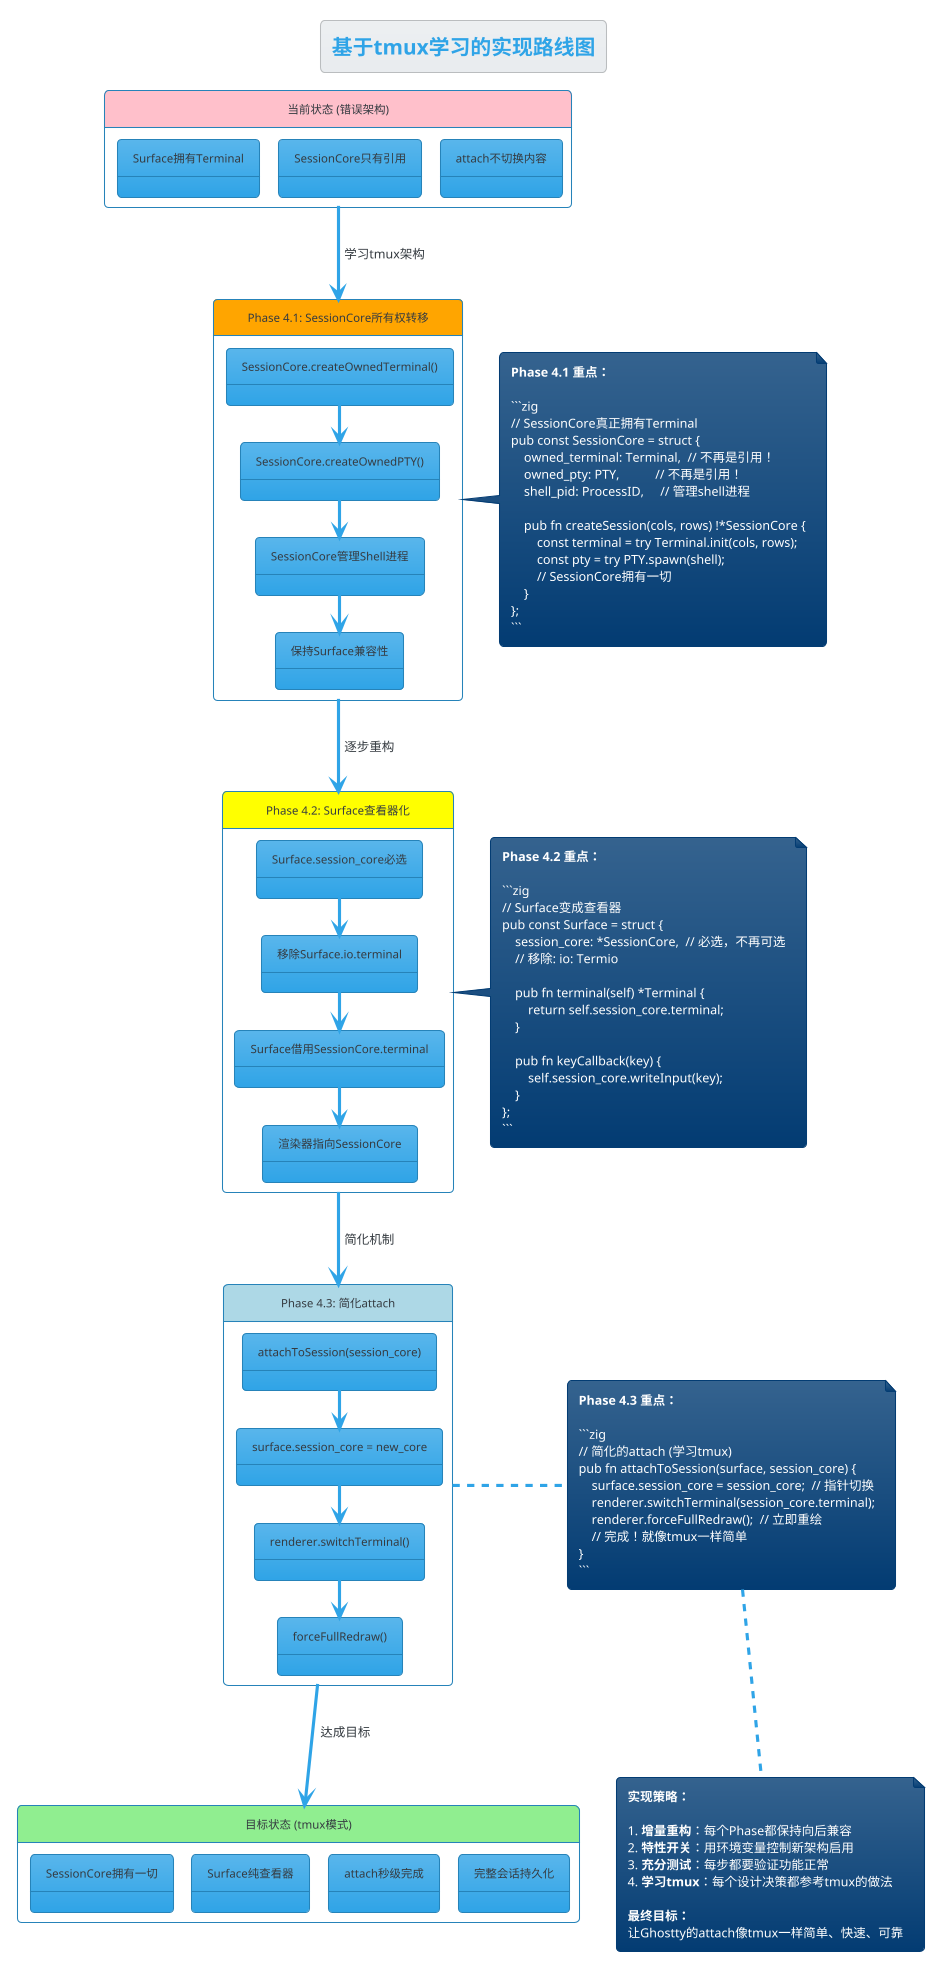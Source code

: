 @startuml implementation-roadmap
!theme cerulean
title 基于tmux学习的实现路线图

state "当前状态 (错误架构)" as Current #Pink {
    state "Surface拥有Terminal" as C1
    state "SessionCore只有引用" as C2
    state "attach不切换内容" as C3
}

state "Phase 4.1: SessionCore所有权转移" as P41 #Orange {
    state "SessionCore.createOwnedTerminal()" as P41_1
    state "SessionCore.createOwnedPTY()" as P41_2
    state "SessionCore管理Shell进程" as P41_3
    state "保持Surface兼容性" as P41_4
    P41_1 --> P41_2
    P41_2 --> P41_3
    P41_3 --> P41_4
}

state "Phase 4.2: Surface查看器化" as P42 #Yellow {
    state "Surface.session_core必选" as P42_1
    state "移除Surface.io.terminal" as P42_2
    state "Surface借用SessionCore.terminal" as P42_3
    state "渲染器指向SessionCore" as P42_4
    P42_1 --> P42_2
    P42_2 --> P42_3
    P42_3 --> P42_4
}

state "Phase 4.3: 简化attach" as P43 #LightBlue {
    state "attachToSession(session_core)" as P43_1
    state "surface.session_core = new_core" as P43_2
    state "renderer.switchTerminal()" as P43_3
    state "forceFullRedraw()" as P43_4
    P43_1 --> P43_2
    P43_2 --> P43_3
    P43_3 --> P43_4
}

state "目标状态 (tmux模式)" as Target #LightGreen {
    state "SessionCore拥有一切" as T1
    state "Surface纯查看器" as T2
    state "attach秒级完成" as T3
    state "完整会话持久化" as T4
}

Current --> P41: 学习tmux架构
P41 --> P42: 逐步重构
P42 --> P43: 简化机制
P43 --> Target: 达成目标

note right of P41
  **Phase 4.1 重点：**
  
  ```zig
  // SessionCore真正拥有Terminal
  pub const SessionCore = struct {
      owned_terminal: Terminal,  // 不再是引用！
      owned_pty: PTY,           // 不再是引用！
      shell_pid: ProcessID,     // 管理shell进程
      
      pub fn createSession(cols, rows) !*SessionCore {
          const terminal = try Terminal.init(cols, rows);
          const pty = try PTY.spawn(shell);
          // SessionCore拥有一切
      }
  };
  ```
end note

note right of P42  
  **Phase 4.2 重点：**
  
  ```zig
  // Surface变成查看器
  pub const Surface = struct {
      session_core: *SessionCore,  // 必选，不再可选
      // 移除: io: Termio
      
      pub fn terminal(self) *Terminal {
          return self.session_core.terminal;
      }
      
      pub fn keyCallback(key) {
          self.session_core.writeInput(key);
      }
  };
  ```
end note

note right of P43
  **Phase 4.3 重点：**
  
  ```zig
  // 简化的attach (学习tmux)
  pub fn attachToSession(surface, session_core) {
      surface.session_core = session_core;  // 指针切换
      renderer.switchTerminal(session_core.terminal);
      renderer.forceFullRedraw();  // 立即重绘
      // 完成！就像tmux一样简单
  }
  ```
end note

note bottom
  **实现策略：**
  
  1. **增量重构**：每个Phase都保持向后兼容
  2. **特性开关**：用环境变量控制新架构启用
  3. **充分测试**：每步都要验证功能正常
  4. **学习tmux**：每个设计决策都参考tmux的做法
  
  **最终目标：**
  让Ghostty的attach像tmux一样简单、快速、可靠
end note

@enduml

